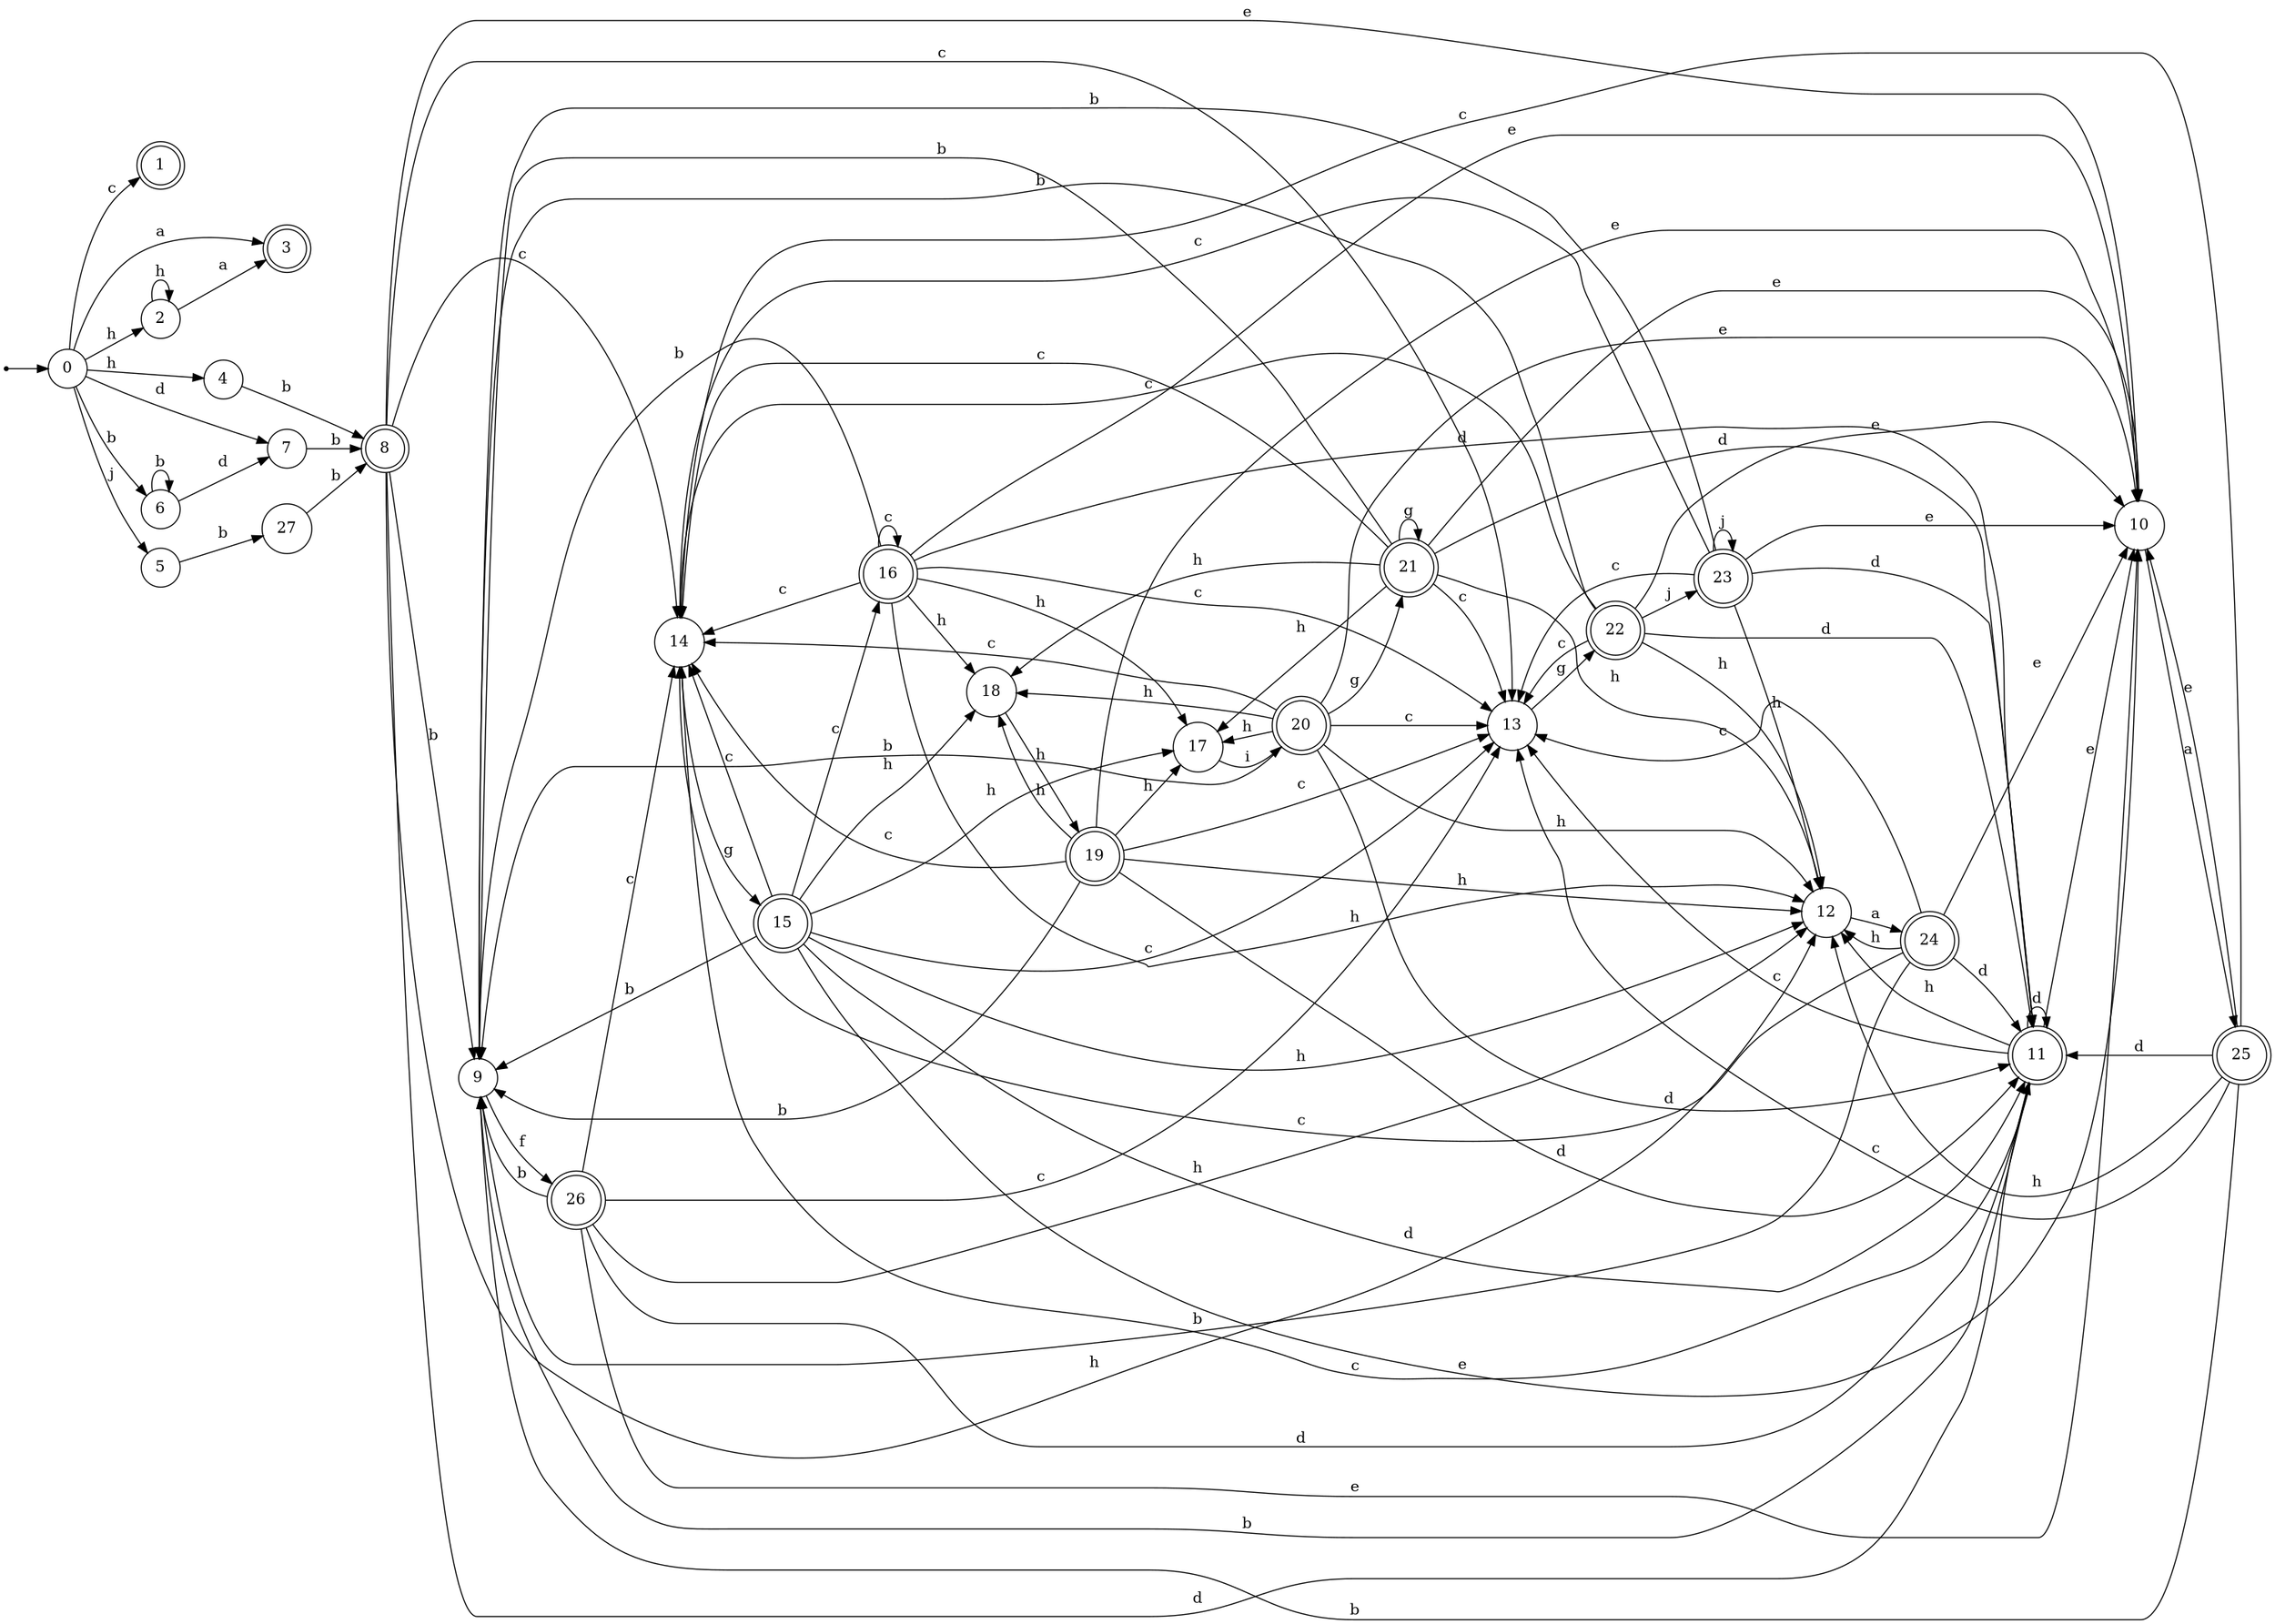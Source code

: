 digraph finite_state_machine {
rankdir=LR;
size="20,20";
node [shape = point]; "dummy0"
node [shape = circle]; "0";
"dummy0" -> "0";
node [shape = doublecircle]; "1";node [shape = circle]; "2";
node [shape = doublecircle]; "3";node [shape = circle]; "4";
node [shape = circle]; "5";
node [shape = circle]; "6";
node [shape = circle]; "7";
node [shape = doublecircle]; "8";node [shape = circle]; "9";
node [shape = circle]; "10";
node [shape = doublecircle]; "11";node [shape = circle]; "12";
node [shape = circle]; "13";
node [shape = circle]; "14";
node [shape = doublecircle]; "15";node [shape = doublecircle]; "16";node [shape = circle]; "17";
node [shape = circle]; "18";
node [shape = doublecircle]; "19";node [shape = doublecircle]; "20";node [shape = doublecircle]; "21";node [shape = doublecircle]; "22";node [shape = doublecircle]; "23";node [shape = doublecircle]; "24";node [shape = doublecircle]; "25";node [shape = doublecircle]; "26";node [shape = circle]; "27";
"0" -> "1" [label = "c"];
 "0" -> "2" [label = "h"];
 "0" -> "4" [label = "h"];
 "0" -> "3" [label = "a"];
 "0" -> "5" [label = "j"];
 "0" -> "6" [label = "b"];
 "0" -> "7" [label = "d"];
 "7" -> "8" [label = "b"];
 "8" -> "9" [label = "b"];
 "8" -> "10" [label = "e"];
 "8" -> "11" [label = "d"];
 "8" -> "12" [label = "h"];
 "8" -> "13" [label = "c"];
 "8" -> "14" [label = "c"];
 "14" -> "15" [label = "g"];
 "15" -> "16" [label = "c"];
 "15" -> "13" [label = "c"];
 "15" -> "14" [label = "c"];
 "15" -> "17" [label = "h"];
 "15" -> "18" [label = "h"];
 "15" -> "12" [label = "h"];
 "15" -> "9" [label = "b"];
 "15" -> "10" [label = "e"];
 "15" -> "11" [label = "d"];
 "18" -> "19" [label = "h"];
 "19" -> "17" [label = "h"];
 "19" -> "18" [label = "h"];
 "19" -> "12" [label = "h"];
 "19" -> "13" [label = "c"];
 "19" -> "14" [label = "c"];
 "19" -> "9" [label = "b"];
 "19" -> "10" [label = "e"];
 "19" -> "11" [label = "d"];
 "17" -> "20" [label = "i"];
 "20" -> "17" [label = "h"];
 "20" -> "18" [label = "h"];
 "20" -> "12" [label = "h"];
 "20" -> "21" [label = "g"];
 "20" -> "13" [label = "c"];
 "20" -> "14" [label = "c"];
 "20" -> "9" [label = "b"];
 "20" -> "10" [label = "e"];
 "20" -> "11" [label = "d"];
 "21" -> "21" [label = "g"];
 "21" -> "17" [label = "h"];
 "21" -> "18" [label = "h"];
 "21" -> "12" [label = "h"];
 "21" -> "13" [label = "c"];
 "21" -> "14" [label = "c"];
 "21" -> "9" [label = "b"];
 "21" -> "10" [label = "e"];
 "21" -> "11" [label = "d"];
 "16" -> "16" [label = "c"];
 "16" -> "13" [label = "c"];
 "16" -> "14" [label = "c"];
 "16" -> "17" [label = "h"];
 "16" -> "18" [label = "h"];
 "16" -> "12" [label = "h"];
 "16" -> "9" [label = "b"];
 "16" -> "10" [label = "e"];
 "16" -> "11" [label = "d"];
 "13" -> "22" [label = "g"];
 "22" -> "13" [label = "c"];
 "22" -> "14" [label = "c"];
 "22" -> "23" [label = "j"];
 "22" -> "9" [label = "b"];
 "22" -> "10" [label = "e"];
 "22" -> "11" [label = "d"];
 "22" -> "12" [label = "h"];
 "23" -> "23" [label = "j"];
 "23" -> "13" [label = "c"];
 "23" -> "14" [label = "c"];
 "23" -> "9" [label = "b"];
 "23" -> "10" [label = "e"];
 "23" -> "11" [label = "d"];
 "23" -> "12" [label = "h"];
 "12" -> "24" [label = "a"];
 "24" -> "12" [label = "h"];
 "24" -> "9" [label = "b"];
 "24" -> "10" [label = "e"];
 "24" -> "11" [label = "d"];
 "24" -> "13" [label = "c"];
 "24" -> "14" [label = "c"];
 "11" -> "11" [label = "d"];
 "11" -> "9" [label = "b"];
 "11" -> "10" [label = "e"];
 "11" -> "12" [label = "h"];
 "11" -> "13" [label = "c"];
 "11" -> "14" [label = "c"];
 "10" -> "25" [label = "a"];
 "25" -> "10" [label = "e"];
 "25" -> "9" [label = "b"];
 "25" -> "11" [label = "d"];
 "25" -> "12" [label = "h"];
 "25" -> "13" [label = "c"];
 "25" -> "14" [label = "c"];
 "9" -> "26" [label = "f"];
 "26" -> "9" [label = "b"];
 "26" -> "10" [label = "e"];
 "26" -> "11" [label = "d"];
 "26" -> "12" [label = "h"];
 "26" -> "13" [label = "c"];
 "26" -> "14" [label = "c"];
 "6" -> "6" [label = "b"];
 "6" -> "7" [label = "d"];
 "5" -> "27" [label = "b"];
 "27" -> "8" [label = "b"];
 "4" -> "8" [label = "b"];
 "2" -> "2" [label = "h"];
 "2" -> "3" [label = "a"];
 }
